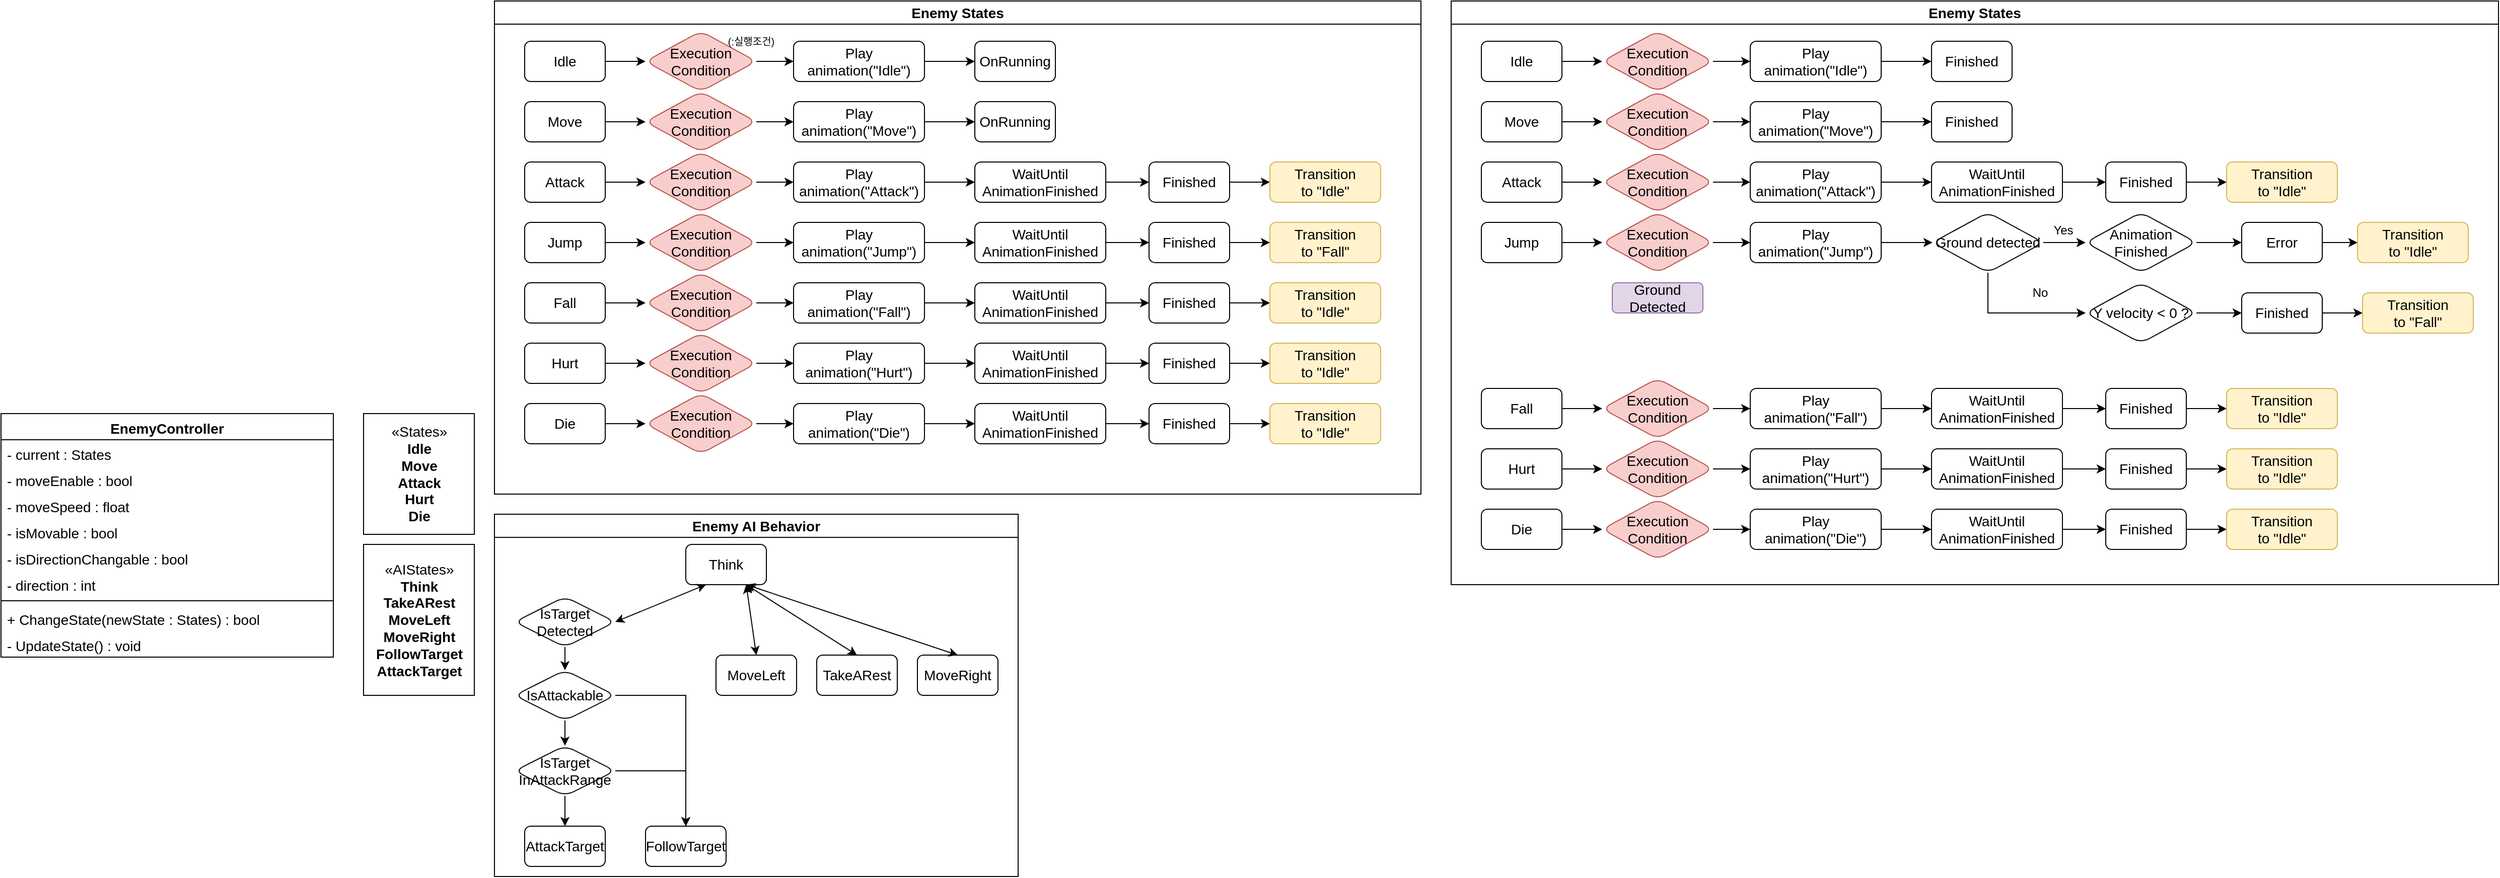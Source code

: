 <mxfile version="20.5.3" type="device"><diagram id="C5RBs43oDa-KdzZeNtuy" name="Page-1"><mxGraphModel dx="798" dy="1614" grid="1" gridSize="10" guides="1" tooltips="1" connect="1" arrows="1" fold="1" page="1" pageScale="1" pageWidth="827" pageHeight="1169" math="0" shadow="0"><root><mxCell id="WIyWlLk6GJQsqaUBKTNV-0"/><mxCell id="WIyWlLk6GJQsqaUBKTNV-1" parent="WIyWlLk6GJQsqaUBKTNV-0"/><mxCell id="SdKw1Dq9VzFXHGv5IV5A-156" value="EnemyController" style="swimlane;fontStyle=1;align=center;verticalAlign=top;childLayout=stackLayout;horizontal=1;startSize=26;horizontalStack=0;resizeParent=1;resizeParentMax=0;resizeLast=0;collapsible=1;marginBottom=0;fontSize=14;" parent="WIyWlLk6GJQsqaUBKTNV-1" vertex="1"><mxGeometry x="40" y="40" width="330" height="242" as="geometry"/></mxCell><mxCell id="SdKw1Dq9VzFXHGv5IV5A-157" value="- current : States" style="text;strokeColor=none;fillColor=none;align=left;verticalAlign=top;spacingLeft=4;spacingRight=4;overflow=hidden;rotatable=0;points=[[0,0.5],[1,0.5]];portConstraint=eastwest;fontSize=14;" parent="SdKw1Dq9VzFXHGv5IV5A-156" vertex="1"><mxGeometry y="26" width="330" height="26" as="geometry"/></mxCell><mxCell id="SdKw1Dq9VzFXHGv5IV5A-158" value="- moveEnable : bool" style="text;strokeColor=none;fillColor=none;align=left;verticalAlign=top;spacingLeft=4;spacingRight=4;overflow=hidden;rotatable=0;points=[[0,0.5],[1,0.5]];portConstraint=eastwest;fontSize=14;" parent="SdKw1Dq9VzFXHGv5IV5A-156" vertex="1"><mxGeometry y="52" width="330" height="26" as="geometry"/></mxCell><mxCell id="SdKw1Dq9VzFXHGv5IV5A-159" value="- moveSpeed : float" style="text;strokeColor=none;fillColor=none;align=left;verticalAlign=top;spacingLeft=4;spacingRight=4;overflow=hidden;rotatable=0;points=[[0,0.5],[1,0.5]];portConstraint=eastwest;fontSize=14;" parent="SdKw1Dq9VzFXHGv5IV5A-156" vertex="1"><mxGeometry y="78" width="330" height="26" as="geometry"/></mxCell><mxCell id="SdKw1Dq9VzFXHGv5IV5A-160" value="- isMovable : bool" style="text;strokeColor=none;fillColor=none;align=left;verticalAlign=top;spacingLeft=4;spacingRight=4;overflow=hidden;rotatable=0;points=[[0,0.5],[1,0.5]];portConstraint=eastwest;fontSize=14;" parent="SdKw1Dq9VzFXHGv5IV5A-156" vertex="1"><mxGeometry y="104" width="330" height="26" as="geometry"/></mxCell><mxCell id="SdKw1Dq9VzFXHGv5IV5A-161" value="- isDirectionChangable : bool" style="text;strokeColor=none;fillColor=none;align=left;verticalAlign=top;spacingLeft=4;spacingRight=4;overflow=hidden;rotatable=0;points=[[0,0.5],[1,0.5]];portConstraint=eastwest;fontSize=14;" parent="SdKw1Dq9VzFXHGv5IV5A-156" vertex="1"><mxGeometry y="130" width="330" height="26" as="geometry"/></mxCell><mxCell id="SdKw1Dq9VzFXHGv5IV5A-162" value="- direction : int" style="text;strokeColor=none;fillColor=none;align=left;verticalAlign=top;spacingLeft=4;spacingRight=4;overflow=hidden;rotatable=0;points=[[0,0.5],[1,0.5]];portConstraint=eastwest;fontSize=14;" parent="SdKw1Dq9VzFXHGv5IV5A-156" vertex="1"><mxGeometry y="156" width="330" height="26" as="geometry"/></mxCell><mxCell id="SdKw1Dq9VzFXHGv5IV5A-163" value="" style="line;strokeWidth=1;fillColor=none;align=left;verticalAlign=middle;spacingTop=-1;spacingLeft=3;spacingRight=3;rotatable=0;labelPosition=right;points=[];portConstraint=eastwest;strokeColor=inherit;fontSize=14;" parent="SdKw1Dq9VzFXHGv5IV5A-156" vertex="1"><mxGeometry y="182" width="330" height="8" as="geometry"/></mxCell><mxCell id="GirU0XOzeUhoMOmjDPrf-0" value="+ ChangeState(newState : States) : bool" style="text;strokeColor=none;fillColor=none;align=left;verticalAlign=top;spacingLeft=4;spacingRight=4;overflow=hidden;rotatable=0;points=[[0,0.5],[1,0.5]];portConstraint=eastwest;fontSize=14;" vertex="1" parent="SdKw1Dq9VzFXHGv5IV5A-156"><mxGeometry y="190" width="330" height="26" as="geometry"/></mxCell><mxCell id="SdKw1Dq9VzFXHGv5IV5A-164" value="- UpdateState() : void" style="text;strokeColor=none;fillColor=none;align=left;verticalAlign=top;spacingLeft=4;spacingRight=4;overflow=hidden;rotatable=0;points=[[0,0.5],[1,0.5]];portConstraint=eastwest;fontSize=14;" parent="SdKw1Dq9VzFXHGv5IV5A-156" vertex="1"><mxGeometry y="216" width="330" height="26" as="geometry"/></mxCell><mxCell id="SdKw1Dq9VzFXHGv5IV5A-165" value="«States»&lt;br&gt;&lt;b&gt;Idle&lt;br&gt;Move&lt;br&gt;Attack&lt;br&gt;Hurt&lt;br&gt;Die&lt;br&gt;&lt;/b&gt;" style="html=1;fontSize=14;" parent="WIyWlLk6GJQsqaUBKTNV-1" vertex="1"><mxGeometry x="400" y="40" width="110" height="120" as="geometry"/></mxCell><mxCell id="SdKw1Dq9VzFXHGv5IV5A-166" value="«AIStates»&lt;br&gt;&lt;b&gt;Think&lt;br&gt;TakeARest&lt;br&gt;MoveLeft&lt;br&gt;MoveRight&lt;br&gt;FollowTarget&lt;br&gt;AttackTarget&lt;br&gt;&lt;/b&gt;" style="html=1;fontSize=14;" parent="WIyWlLk6GJQsqaUBKTNV-1" vertex="1"><mxGeometry x="400" y="170" width="110" height="150" as="geometry"/></mxCell><mxCell id="SdKw1Dq9VzFXHGv5IV5A-167" value="Think" style="rounded=1;whiteSpace=wrap;html=1;fontSize=14;" parent="WIyWlLk6GJQsqaUBKTNV-1" vertex="1"><mxGeometry x="720" y="170" width="80" height="40" as="geometry"/></mxCell><mxCell id="SdKw1Dq9VzFXHGv5IV5A-168" value="TakeARest" style="rounded=1;whiteSpace=wrap;html=1;fontSize=14;" parent="WIyWlLk6GJQsqaUBKTNV-1" vertex="1"><mxGeometry x="850" y="280" width="80" height="40" as="geometry"/></mxCell><mxCell id="SdKw1Dq9VzFXHGv5IV5A-169" value="MoveLeft" style="rounded=1;whiteSpace=wrap;html=1;fontSize=14;" parent="WIyWlLk6GJQsqaUBKTNV-1" vertex="1"><mxGeometry x="750" y="280" width="80" height="40" as="geometry"/></mxCell><mxCell id="SdKw1Dq9VzFXHGv5IV5A-170" value="MoveRight" style="rounded=1;whiteSpace=wrap;html=1;fontSize=14;" parent="WIyWlLk6GJQsqaUBKTNV-1" vertex="1"><mxGeometry x="950" y="280" width="80" height="40" as="geometry"/></mxCell><mxCell id="SdKw1Dq9VzFXHGv5IV5A-171" value="" style="endArrow=classic;html=1;rounded=0;fontSize=14;entryX=0.5;entryY=0;entryDx=0;entryDy=0;exitX=0.75;exitY=1;exitDx=0;exitDy=0;startArrow=classic;startFill=1;" parent="WIyWlLk6GJQsqaUBKTNV-1" source="SdKw1Dq9VzFXHGv5IV5A-167" target="SdKw1Dq9VzFXHGv5IV5A-169" edge="1"><mxGeometry width="50" height="50" relative="1" as="geometry"><mxPoint x="540" y="310" as="sourcePoint"/><mxPoint x="590" y="260" as="targetPoint"/></mxGeometry></mxCell><mxCell id="SdKw1Dq9VzFXHGv5IV5A-172" value="" style="endArrow=classic;html=1;rounded=0;fontSize=14;entryX=0.5;entryY=0;entryDx=0;entryDy=0;exitX=0.75;exitY=1;exitDx=0;exitDy=0;startArrow=classic;startFill=1;" parent="WIyWlLk6GJQsqaUBKTNV-1" source="SdKw1Dq9VzFXHGv5IV5A-167" target="SdKw1Dq9VzFXHGv5IV5A-168" edge="1"><mxGeometry width="50" height="50" relative="1" as="geometry"><mxPoint x="750" y="220" as="sourcePoint"/><mxPoint x="670" y="260" as="targetPoint"/></mxGeometry></mxCell><mxCell id="SdKw1Dq9VzFXHGv5IV5A-173" value="" style="endArrow=classic;html=1;rounded=0;fontSize=14;entryX=0.5;entryY=0;entryDx=0;entryDy=0;exitX=0.75;exitY=1;exitDx=0;exitDy=0;startArrow=classic;startFill=1;" parent="WIyWlLk6GJQsqaUBKTNV-1" source="SdKw1Dq9VzFXHGv5IV5A-167" target="SdKw1Dq9VzFXHGv5IV5A-170" edge="1"><mxGeometry width="50" height="50" relative="1" as="geometry"><mxPoint x="770" y="220" as="sourcePoint"/><mxPoint x="770" y="260" as="targetPoint"/></mxGeometry></mxCell><mxCell id="SdKw1Dq9VzFXHGv5IV5A-174" value="FollowTarget" style="rounded=1;whiteSpace=wrap;html=1;fontSize=14;" parent="WIyWlLk6GJQsqaUBKTNV-1" vertex="1"><mxGeometry x="680" y="450" width="80" height="40" as="geometry"/></mxCell><mxCell id="SdKw1Dq9VzFXHGv5IV5A-177" style="edgeStyle=orthogonalEdgeStyle;rounded=0;orthogonalLoop=1;jettySize=auto;html=1;entryX=0.5;entryY=0;entryDx=0;entryDy=0;fontSize=14;startArrow=none;startFill=0;" parent="WIyWlLk6GJQsqaUBKTNV-1" source="SdKw1Dq9VzFXHGv5IV5A-178" target="SdKw1Dq9VzFXHGv5IV5A-182" edge="1"><mxGeometry relative="1" as="geometry"/></mxCell><mxCell id="SdKw1Dq9VzFXHGv5IV5A-179" value="" style="endArrow=classic;html=1;rounded=0;fontSize=14;exitX=0.25;exitY=1;exitDx=0;exitDy=0;entryX=1;entryY=0.5;entryDx=0;entryDy=0;startArrow=classic;startFill=1;" parent="WIyWlLk6GJQsqaUBKTNV-1" source="SdKw1Dq9VzFXHGv5IV5A-167" target="GirU0XOzeUhoMOmjDPrf-6" edge="1"><mxGeometry width="50" height="50" relative="1" as="geometry"><mxPoint x="780" y="280" as="sourcePoint"/><mxPoint x="830" y="230" as="targetPoint"/></mxGeometry></mxCell><mxCell id="SdKw1Dq9VzFXHGv5IV5A-180" value="" style="edgeStyle=orthogonalEdgeStyle;rounded=0;orthogonalLoop=1;jettySize=auto;html=1;fontSize=14;startArrow=none;startFill=0;" parent="WIyWlLk6GJQsqaUBKTNV-1" source="SdKw1Dq9VzFXHGv5IV5A-182" target="SdKw1Dq9VzFXHGv5IV5A-183" edge="1"><mxGeometry relative="1" as="geometry"/></mxCell><mxCell id="SdKw1Dq9VzFXHGv5IV5A-181" style="edgeStyle=orthogonalEdgeStyle;rounded=0;orthogonalLoop=1;jettySize=auto;html=1;entryX=0.5;entryY=0;entryDx=0;entryDy=0;fontSize=14;startArrow=none;startFill=0;" parent="WIyWlLk6GJQsqaUBKTNV-1" source="SdKw1Dq9VzFXHGv5IV5A-182" target="SdKw1Dq9VzFXHGv5IV5A-174" edge="1"><mxGeometry relative="1" as="geometry"><mxPoint x="670" y="395" as="targetPoint"/></mxGeometry></mxCell><mxCell id="SdKw1Dq9VzFXHGv5IV5A-182" value="IsTarget&lt;br&gt;InAttackRange" style="rhombus;whiteSpace=wrap;html=1;fontSize=14;rounded=1;" parent="WIyWlLk6GJQsqaUBKTNV-1" vertex="1"><mxGeometry x="550" y="370" width="100" height="50" as="geometry"/></mxCell><mxCell id="SdKw1Dq9VzFXHGv5IV5A-183" value="AttackTarget" style="rounded=1;whiteSpace=wrap;html=1;fontSize=14;" parent="WIyWlLk6GJQsqaUBKTNV-1" vertex="1"><mxGeometry x="560" y="450" width="80" height="40" as="geometry"/></mxCell><mxCell id="SdKw1Dq9VzFXHGv5IV5A-184" value="Enemy AI Behavior" style="swimlane;whiteSpace=wrap;html=1;fontSize=14;" parent="WIyWlLk6GJQsqaUBKTNV-1" vertex="1"><mxGeometry x="530" y="140" width="520" height="360" as="geometry"/></mxCell><mxCell id="GirU0XOzeUhoMOmjDPrf-9" value="" style="edgeStyle=orthogonalEdgeStyle;rounded=0;orthogonalLoop=1;jettySize=auto;html=1;fontSize=12;" edge="1" parent="SdKw1Dq9VzFXHGv5IV5A-184" source="GirU0XOzeUhoMOmjDPrf-6" target="SdKw1Dq9VzFXHGv5IV5A-178"><mxGeometry relative="1" as="geometry"/></mxCell><mxCell id="GirU0XOzeUhoMOmjDPrf-6" value="IsTarget&lt;br&gt;Detected" style="rhombus;whiteSpace=wrap;html=1;fontSize=14;rounded=1;" vertex="1" parent="SdKw1Dq9VzFXHGv5IV5A-184"><mxGeometry x="20" y="82" width="100" height="50" as="geometry"/></mxCell><mxCell id="SdKw1Dq9VzFXHGv5IV5A-178" value="IsAttackable" style="rhombus;whiteSpace=wrap;html=1;fontSize=14;rounded=1;" parent="SdKw1Dq9VzFXHGv5IV5A-184" vertex="1"><mxGeometry x="20" y="155" width="100" height="50" as="geometry"/></mxCell><mxCell id="SdKw1Dq9VzFXHGv5IV5A-185" value="Enemy States" style="swimlane;whiteSpace=wrap;html=1;fontSize=14;" parent="WIyWlLk6GJQsqaUBKTNV-1" vertex="1"><mxGeometry x="530" y="-370" width="920" height="490" as="geometry"/></mxCell><mxCell id="SdKw1Dq9VzFXHGv5IV5A-186" style="edgeStyle=orthogonalEdgeStyle;rounded=0;orthogonalLoop=1;jettySize=auto;html=1;entryX=0;entryY=0.5;entryDx=0;entryDy=0;fontSize=14;startArrow=none;startFill=0;" parent="SdKw1Dq9VzFXHGv5IV5A-185" source="SdKw1Dq9VzFXHGv5IV5A-187" target="SdKw1Dq9VzFXHGv5IV5A-208" edge="1"><mxGeometry relative="1" as="geometry"/></mxCell><mxCell id="SdKw1Dq9VzFXHGv5IV5A-187" value="Idle" style="rounded=1;whiteSpace=wrap;html=1;fontSize=14;" parent="SdKw1Dq9VzFXHGv5IV5A-185" vertex="1"><mxGeometry x="30" y="40" width="80" height="40" as="geometry"/></mxCell><mxCell id="SdKw1Dq9VzFXHGv5IV5A-188" style="edgeStyle=orthogonalEdgeStyle;rounded=0;orthogonalLoop=1;jettySize=auto;html=1;entryX=0;entryY=0.5;entryDx=0;entryDy=0;fontSize=14;startArrow=none;startFill=0;" parent="SdKw1Dq9VzFXHGv5IV5A-185" source="SdKw1Dq9VzFXHGv5IV5A-189" target="SdKw1Dq9VzFXHGv5IV5A-190" edge="1"><mxGeometry relative="1" as="geometry"/></mxCell><mxCell id="SdKw1Dq9VzFXHGv5IV5A-189" value="Play animation(&quot;Idle&quot;)" style="rounded=1;whiteSpace=wrap;html=1;fontSize=14;" parent="SdKw1Dq9VzFXHGv5IV5A-185" vertex="1"><mxGeometry x="297" y="40" width="130" height="40" as="geometry"/></mxCell><mxCell id="SdKw1Dq9VzFXHGv5IV5A-190" value="OnRunning" style="rounded=1;whiteSpace=wrap;html=1;fontSize=14;" parent="SdKw1Dq9VzFXHGv5IV5A-185" vertex="1"><mxGeometry x="477" y="40" width="80" height="40" as="geometry"/></mxCell><mxCell id="SdKw1Dq9VzFXHGv5IV5A-191" style="edgeStyle=orthogonalEdgeStyle;rounded=0;orthogonalLoop=1;jettySize=auto;html=1;entryX=0;entryY=0.5;entryDx=0;entryDy=0;fontSize=14;startArrow=none;startFill=0;" parent="SdKw1Dq9VzFXHGv5IV5A-185" source="SdKw1Dq9VzFXHGv5IV5A-192" target="SdKw1Dq9VzFXHGv5IV5A-210" edge="1"><mxGeometry relative="1" as="geometry"/></mxCell><mxCell id="SdKw1Dq9VzFXHGv5IV5A-192" value="Move" style="rounded=1;whiteSpace=wrap;html=1;fontSize=14;" parent="SdKw1Dq9VzFXHGv5IV5A-185" vertex="1"><mxGeometry x="30" y="100" width="80" height="40" as="geometry"/></mxCell><mxCell id="SdKw1Dq9VzFXHGv5IV5A-193" style="edgeStyle=orthogonalEdgeStyle;rounded=0;orthogonalLoop=1;jettySize=auto;html=1;entryX=0;entryY=0.5;entryDx=0;entryDy=0;fontSize=14;startArrow=none;startFill=0;" parent="SdKw1Dq9VzFXHGv5IV5A-185" source="SdKw1Dq9VzFXHGv5IV5A-194" target="SdKw1Dq9VzFXHGv5IV5A-195" edge="1"><mxGeometry relative="1" as="geometry"/></mxCell><mxCell id="SdKw1Dq9VzFXHGv5IV5A-194" value="Play animation(&quot;Move&quot;)" style="rounded=1;whiteSpace=wrap;html=1;fontSize=14;" parent="SdKw1Dq9VzFXHGv5IV5A-185" vertex="1"><mxGeometry x="297" y="100" width="130" height="40" as="geometry"/></mxCell><mxCell id="SdKw1Dq9VzFXHGv5IV5A-195" value="OnRunning" style="rounded=1;whiteSpace=wrap;html=1;fontSize=14;" parent="SdKw1Dq9VzFXHGv5IV5A-185" vertex="1"><mxGeometry x="477" y="100" width="80" height="40" as="geometry"/></mxCell><mxCell id="SdKw1Dq9VzFXHGv5IV5A-196" value="" style="edgeStyle=orthogonalEdgeStyle;rounded=0;orthogonalLoop=1;jettySize=auto;html=1;fontSize=14;startArrow=none;startFill=0;" parent="SdKw1Dq9VzFXHGv5IV5A-185" source="SdKw1Dq9VzFXHGv5IV5A-197" target="SdKw1Dq9VzFXHGv5IV5A-206" edge="1"><mxGeometry relative="1" as="geometry"/></mxCell><mxCell id="SdKw1Dq9VzFXHGv5IV5A-197" value="Attack" style="rounded=1;whiteSpace=wrap;html=1;fontSize=14;" parent="SdKw1Dq9VzFXHGv5IV5A-185" vertex="1"><mxGeometry x="30" y="160" width="80" height="40" as="geometry"/></mxCell><mxCell id="SdKw1Dq9VzFXHGv5IV5A-198" style="edgeStyle=orthogonalEdgeStyle;rounded=0;orthogonalLoop=1;jettySize=auto;html=1;entryX=0;entryY=0.5;entryDx=0;entryDy=0;fontSize=14;startArrow=none;startFill=0;" parent="SdKw1Dq9VzFXHGv5IV5A-185" source="SdKw1Dq9VzFXHGv5IV5A-199" target="SdKw1Dq9VzFXHGv5IV5A-201" edge="1"><mxGeometry relative="1" as="geometry"/></mxCell><mxCell id="SdKw1Dq9VzFXHGv5IV5A-199" value="Play animation(&quot;Attack&quot;)" style="rounded=1;whiteSpace=wrap;html=1;fontSize=14;" parent="SdKw1Dq9VzFXHGv5IV5A-185" vertex="1"><mxGeometry x="297" y="160" width="130" height="40" as="geometry"/></mxCell><mxCell id="SdKw1Dq9VzFXHGv5IV5A-200" style="edgeStyle=orthogonalEdgeStyle;rounded=0;orthogonalLoop=1;jettySize=auto;html=1;entryX=0;entryY=0.5;entryDx=0;entryDy=0;fontSize=14;startArrow=none;startFill=0;" parent="SdKw1Dq9VzFXHGv5IV5A-185" source="SdKw1Dq9VzFXHGv5IV5A-201" target="SdKw1Dq9VzFXHGv5IV5A-203" edge="1"><mxGeometry relative="1" as="geometry"/></mxCell><mxCell id="SdKw1Dq9VzFXHGv5IV5A-201" value="WaitUntil&lt;br&gt;AnimationFinished" style="rounded=1;whiteSpace=wrap;html=1;fontSize=14;" parent="SdKw1Dq9VzFXHGv5IV5A-185" vertex="1"><mxGeometry x="477" y="160" width="130" height="40" as="geometry"/></mxCell><mxCell id="SdKw1Dq9VzFXHGv5IV5A-202" style="edgeStyle=orthogonalEdgeStyle;rounded=0;orthogonalLoop=1;jettySize=auto;html=1;entryX=0;entryY=0.5;entryDx=0;entryDy=0;fontSize=14;startArrow=none;startFill=0;" parent="SdKw1Dq9VzFXHGv5IV5A-185" source="SdKw1Dq9VzFXHGv5IV5A-203" target="SdKw1Dq9VzFXHGv5IV5A-204" edge="1"><mxGeometry relative="1" as="geometry"/></mxCell><mxCell id="SdKw1Dq9VzFXHGv5IV5A-203" value="Finished" style="rounded=1;whiteSpace=wrap;html=1;fontSize=14;" parent="SdKw1Dq9VzFXHGv5IV5A-185" vertex="1"><mxGeometry x="650" y="160" width="80" height="40" as="geometry"/></mxCell><mxCell id="SdKw1Dq9VzFXHGv5IV5A-204" value="Transition&lt;br&gt;to &quot;Idle&quot;" style="rounded=1;whiteSpace=wrap;html=1;fontSize=14;fillColor=#fff2cc;strokeColor=#d6b656;" parent="SdKw1Dq9VzFXHGv5IV5A-185" vertex="1"><mxGeometry x="770" y="160" width="110" height="40" as="geometry"/></mxCell><mxCell id="SdKw1Dq9VzFXHGv5IV5A-205" style="edgeStyle=orthogonalEdgeStyle;rounded=0;orthogonalLoop=1;jettySize=auto;html=1;entryX=0;entryY=0.5;entryDx=0;entryDy=0;fontSize=14;startArrow=none;startFill=0;" parent="SdKw1Dq9VzFXHGv5IV5A-185" source="SdKw1Dq9VzFXHGv5IV5A-206" target="SdKw1Dq9VzFXHGv5IV5A-199" edge="1"><mxGeometry relative="1" as="geometry"/></mxCell><mxCell id="SdKw1Dq9VzFXHGv5IV5A-206" value="Execution&lt;br&gt;Condition" style="rhombus;whiteSpace=wrap;html=1;fontSize=14;rounded=1;fillColor=#f8cecc;strokeColor=#b85450;" parent="SdKw1Dq9VzFXHGv5IV5A-185" vertex="1"><mxGeometry x="150" y="150" width="110" height="60" as="geometry"/></mxCell><mxCell id="SdKw1Dq9VzFXHGv5IV5A-207" style="edgeStyle=orthogonalEdgeStyle;rounded=0;orthogonalLoop=1;jettySize=auto;html=1;entryX=0;entryY=0.5;entryDx=0;entryDy=0;fontSize=14;startArrow=none;startFill=0;" parent="SdKw1Dq9VzFXHGv5IV5A-185" source="SdKw1Dq9VzFXHGv5IV5A-208" target="SdKw1Dq9VzFXHGv5IV5A-189" edge="1"><mxGeometry relative="1" as="geometry"/></mxCell><mxCell id="SdKw1Dq9VzFXHGv5IV5A-208" value="Execution&lt;br&gt;Condition" style="rhombus;whiteSpace=wrap;html=1;fontSize=14;rounded=1;fillColor=#f8cecc;strokeColor=#b85450;" parent="SdKw1Dq9VzFXHGv5IV5A-185" vertex="1"><mxGeometry x="150" y="30" width="110" height="60" as="geometry"/></mxCell><mxCell id="SdKw1Dq9VzFXHGv5IV5A-209" style="edgeStyle=orthogonalEdgeStyle;rounded=0;orthogonalLoop=1;jettySize=auto;html=1;entryX=0;entryY=0.5;entryDx=0;entryDy=0;fontSize=14;startArrow=none;startFill=0;" parent="SdKw1Dq9VzFXHGv5IV5A-185" source="SdKw1Dq9VzFXHGv5IV5A-210" target="SdKw1Dq9VzFXHGv5IV5A-194" edge="1"><mxGeometry relative="1" as="geometry"/></mxCell><mxCell id="SdKw1Dq9VzFXHGv5IV5A-210" value="Execution&lt;br&gt;Condition" style="rhombus;whiteSpace=wrap;html=1;fontSize=14;rounded=1;fillColor=#f8cecc;strokeColor=#b85450;" parent="SdKw1Dq9VzFXHGv5IV5A-185" vertex="1"><mxGeometry x="150" y="90" width="110" height="60" as="geometry"/></mxCell><mxCell id="SdKw1Dq9VzFXHGv5IV5A-211" value="" style="edgeStyle=orthogonalEdgeStyle;rounded=0;orthogonalLoop=1;jettySize=auto;html=1;fontSize=14;startArrow=none;startFill=0;" parent="SdKw1Dq9VzFXHGv5IV5A-185" source="SdKw1Dq9VzFXHGv5IV5A-212" target="SdKw1Dq9VzFXHGv5IV5A-221" edge="1"><mxGeometry relative="1" as="geometry"/></mxCell><mxCell id="SdKw1Dq9VzFXHGv5IV5A-212" value="Hurt" style="rounded=1;whiteSpace=wrap;html=1;fontSize=14;" parent="SdKw1Dq9VzFXHGv5IV5A-185" vertex="1"><mxGeometry x="30" y="340" width="80" height="40" as="geometry"/></mxCell><mxCell id="SdKw1Dq9VzFXHGv5IV5A-213" style="edgeStyle=orthogonalEdgeStyle;rounded=0;orthogonalLoop=1;jettySize=auto;html=1;entryX=0;entryY=0.5;entryDx=0;entryDy=0;fontSize=14;startArrow=none;startFill=0;" parent="SdKw1Dq9VzFXHGv5IV5A-185" source="SdKw1Dq9VzFXHGv5IV5A-214" target="SdKw1Dq9VzFXHGv5IV5A-216" edge="1"><mxGeometry relative="1" as="geometry"/></mxCell><mxCell id="SdKw1Dq9VzFXHGv5IV5A-214" value="Play animation(&quot;Hurt&quot;)" style="rounded=1;whiteSpace=wrap;html=1;fontSize=14;" parent="SdKw1Dq9VzFXHGv5IV5A-185" vertex="1"><mxGeometry x="297" y="340" width="130" height="40" as="geometry"/></mxCell><mxCell id="SdKw1Dq9VzFXHGv5IV5A-215" style="edgeStyle=orthogonalEdgeStyle;rounded=0;orthogonalLoop=1;jettySize=auto;html=1;entryX=0;entryY=0.5;entryDx=0;entryDy=0;fontSize=14;startArrow=none;startFill=0;" parent="SdKw1Dq9VzFXHGv5IV5A-185" source="SdKw1Dq9VzFXHGv5IV5A-216" target="SdKw1Dq9VzFXHGv5IV5A-218" edge="1"><mxGeometry relative="1" as="geometry"/></mxCell><mxCell id="SdKw1Dq9VzFXHGv5IV5A-216" value="WaitUntil&lt;br&gt;AnimationFinished" style="rounded=1;whiteSpace=wrap;html=1;fontSize=14;" parent="SdKw1Dq9VzFXHGv5IV5A-185" vertex="1"><mxGeometry x="477" y="340" width="130" height="40" as="geometry"/></mxCell><mxCell id="SdKw1Dq9VzFXHGv5IV5A-217" style="edgeStyle=orthogonalEdgeStyle;rounded=0;orthogonalLoop=1;jettySize=auto;html=1;entryX=0;entryY=0.5;entryDx=0;entryDy=0;fontSize=14;startArrow=none;startFill=0;" parent="SdKw1Dq9VzFXHGv5IV5A-185" source="SdKw1Dq9VzFXHGv5IV5A-218" target="SdKw1Dq9VzFXHGv5IV5A-219" edge="1"><mxGeometry relative="1" as="geometry"/></mxCell><mxCell id="SdKw1Dq9VzFXHGv5IV5A-218" value="Finished" style="rounded=1;whiteSpace=wrap;html=1;fontSize=14;" parent="SdKw1Dq9VzFXHGv5IV5A-185" vertex="1"><mxGeometry x="650" y="340" width="80" height="40" as="geometry"/></mxCell><mxCell id="SdKw1Dq9VzFXHGv5IV5A-219" value="Transition&lt;br&gt;to &quot;Idle&quot;" style="rounded=1;whiteSpace=wrap;html=1;fontSize=14;fillColor=#fff2cc;strokeColor=#d6b656;" parent="SdKw1Dq9VzFXHGv5IV5A-185" vertex="1"><mxGeometry x="770" y="340" width="110" height="40" as="geometry"/></mxCell><mxCell id="SdKw1Dq9VzFXHGv5IV5A-220" style="edgeStyle=orthogonalEdgeStyle;rounded=0;orthogonalLoop=1;jettySize=auto;html=1;entryX=0;entryY=0.5;entryDx=0;entryDy=0;fontSize=14;startArrow=none;startFill=0;" parent="SdKw1Dq9VzFXHGv5IV5A-185" source="SdKw1Dq9VzFXHGv5IV5A-221" target="SdKw1Dq9VzFXHGv5IV5A-214" edge="1"><mxGeometry relative="1" as="geometry"/></mxCell><mxCell id="SdKw1Dq9VzFXHGv5IV5A-221" value="Execution&lt;br&gt;Condition" style="rhombus;whiteSpace=wrap;html=1;fontSize=14;rounded=1;fillColor=#f8cecc;strokeColor=#b85450;" parent="SdKw1Dq9VzFXHGv5IV5A-185" vertex="1"><mxGeometry x="150" y="330" width="110" height="60" as="geometry"/></mxCell><mxCell id="SdKw1Dq9VzFXHGv5IV5A-222" value="" style="edgeStyle=orthogonalEdgeStyle;rounded=0;orthogonalLoop=1;jettySize=auto;html=1;fontSize=14;startArrow=none;startFill=0;" parent="SdKw1Dq9VzFXHGv5IV5A-185" source="SdKw1Dq9VzFXHGv5IV5A-223" target="SdKw1Dq9VzFXHGv5IV5A-232" edge="1"><mxGeometry relative="1" as="geometry"/></mxCell><mxCell id="SdKw1Dq9VzFXHGv5IV5A-223" value="Die" style="rounded=1;whiteSpace=wrap;html=1;fontSize=14;" parent="SdKw1Dq9VzFXHGv5IV5A-185" vertex="1"><mxGeometry x="30" y="400" width="80" height="40" as="geometry"/></mxCell><mxCell id="SdKw1Dq9VzFXHGv5IV5A-224" style="edgeStyle=orthogonalEdgeStyle;rounded=0;orthogonalLoop=1;jettySize=auto;html=1;entryX=0;entryY=0.5;entryDx=0;entryDy=0;fontSize=14;startArrow=none;startFill=0;" parent="SdKw1Dq9VzFXHGv5IV5A-185" source="SdKw1Dq9VzFXHGv5IV5A-225" target="SdKw1Dq9VzFXHGv5IV5A-227" edge="1"><mxGeometry relative="1" as="geometry"/></mxCell><mxCell id="SdKw1Dq9VzFXHGv5IV5A-225" value="Play animation(&quot;Die&quot;)" style="rounded=1;whiteSpace=wrap;html=1;fontSize=14;" parent="SdKw1Dq9VzFXHGv5IV5A-185" vertex="1"><mxGeometry x="297" y="400" width="130" height="40" as="geometry"/></mxCell><mxCell id="SdKw1Dq9VzFXHGv5IV5A-226" style="edgeStyle=orthogonalEdgeStyle;rounded=0;orthogonalLoop=1;jettySize=auto;html=1;entryX=0;entryY=0.5;entryDx=0;entryDy=0;fontSize=14;startArrow=none;startFill=0;" parent="SdKw1Dq9VzFXHGv5IV5A-185" source="SdKw1Dq9VzFXHGv5IV5A-227" target="SdKw1Dq9VzFXHGv5IV5A-229" edge="1"><mxGeometry relative="1" as="geometry"/></mxCell><mxCell id="SdKw1Dq9VzFXHGv5IV5A-227" value="WaitUntil&lt;br&gt;AnimationFinished" style="rounded=1;whiteSpace=wrap;html=1;fontSize=14;" parent="SdKw1Dq9VzFXHGv5IV5A-185" vertex="1"><mxGeometry x="477" y="400" width="130" height="40" as="geometry"/></mxCell><mxCell id="SdKw1Dq9VzFXHGv5IV5A-228" style="edgeStyle=orthogonalEdgeStyle;rounded=0;orthogonalLoop=1;jettySize=auto;html=1;entryX=0;entryY=0.5;entryDx=0;entryDy=0;fontSize=14;startArrow=none;startFill=0;" parent="SdKw1Dq9VzFXHGv5IV5A-185" source="SdKw1Dq9VzFXHGv5IV5A-229" target="SdKw1Dq9VzFXHGv5IV5A-230" edge="1"><mxGeometry relative="1" as="geometry"/></mxCell><mxCell id="SdKw1Dq9VzFXHGv5IV5A-229" value="Finished" style="rounded=1;whiteSpace=wrap;html=1;fontSize=14;" parent="SdKw1Dq9VzFXHGv5IV5A-185" vertex="1"><mxGeometry x="650" y="400" width="80" height="40" as="geometry"/></mxCell><mxCell id="SdKw1Dq9VzFXHGv5IV5A-230" value="Transition&lt;br&gt;to &quot;Idle&quot;" style="rounded=1;whiteSpace=wrap;html=1;fontSize=14;fillColor=#fff2cc;strokeColor=#d6b656;" parent="SdKw1Dq9VzFXHGv5IV5A-185" vertex="1"><mxGeometry x="770" y="400" width="110" height="40" as="geometry"/></mxCell><mxCell id="SdKw1Dq9VzFXHGv5IV5A-231" style="edgeStyle=orthogonalEdgeStyle;rounded=0;orthogonalLoop=1;jettySize=auto;html=1;entryX=0;entryY=0.5;entryDx=0;entryDy=0;fontSize=14;startArrow=none;startFill=0;" parent="SdKw1Dq9VzFXHGv5IV5A-185" source="SdKw1Dq9VzFXHGv5IV5A-232" target="SdKw1Dq9VzFXHGv5IV5A-225" edge="1"><mxGeometry relative="1" as="geometry"/></mxCell><mxCell id="SdKw1Dq9VzFXHGv5IV5A-232" value="Execution&lt;br&gt;Condition" style="rhombus;whiteSpace=wrap;html=1;fontSize=14;rounded=1;fillColor=#f8cecc;strokeColor=#b85450;" parent="SdKw1Dq9VzFXHGv5IV5A-185" vertex="1"><mxGeometry x="150" y="390" width="110" height="60" as="geometry"/></mxCell><mxCell id="SdKw1Dq9VzFXHGv5IV5A-233" value="" style="edgeStyle=orthogonalEdgeStyle;rounded=0;orthogonalLoop=1;jettySize=auto;html=1;fontSize=14;startArrow=none;startFill=0;" parent="SdKw1Dq9VzFXHGv5IV5A-185" source="SdKw1Dq9VzFXHGv5IV5A-234" target="SdKw1Dq9VzFXHGv5IV5A-243" edge="1"><mxGeometry relative="1" as="geometry"/></mxCell><mxCell id="SdKw1Dq9VzFXHGv5IV5A-234" value="Jump" style="rounded=1;whiteSpace=wrap;html=1;fontSize=14;" parent="SdKw1Dq9VzFXHGv5IV5A-185" vertex="1"><mxGeometry x="30" y="220" width="80" height="40" as="geometry"/></mxCell><mxCell id="SdKw1Dq9VzFXHGv5IV5A-235" style="edgeStyle=orthogonalEdgeStyle;rounded=0;orthogonalLoop=1;jettySize=auto;html=1;entryX=0;entryY=0.5;entryDx=0;entryDy=0;fontSize=14;startArrow=none;startFill=0;" parent="SdKw1Dq9VzFXHGv5IV5A-185" source="SdKw1Dq9VzFXHGv5IV5A-236" target="SdKw1Dq9VzFXHGv5IV5A-238" edge="1"><mxGeometry relative="1" as="geometry"/></mxCell><mxCell id="SdKw1Dq9VzFXHGv5IV5A-236" value="Play animation(&quot;Jump&quot;)" style="rounded=1;whiteSpace=wrap;html=1;fontSize=14;" parent="SdKw1Dq9VzFXHGv5IV5A-185" vertex="1"><mxGeometry x="297" y="220" width="130" height="40" as="geometry"/></mxCell><mxCell id="SdKw1Dq9VzFXHGv5IV5A-237" style="edgeStyle=orthogonalEdgeStyle;rounded=0;orthogonalLoop=1;jettySize=auto;html=1;entryX=0;entryY=0.5;entryDx=0;entryDy=0;fontSize=14;startArrow=none;startFill=0;" parent="SdKw1Dq9VzFXHGv5IV5A-185" source="SdKw1Dq9VzFXHGv5IV5A-238" target="SdKw1Dq9VzFXHGv5IV5A-240" edge="1"><mxGeometry relative="1" as="geometry"/></mxCell><mxCell id="SdKw1Dq9VzFXHGv5IV5A-238" value="WaitUntil&lt;br&gt;AnimationFinished" style="rounded=1;whiteSpace=wrap;html=1;fontSize=14;" parent="SdKw1Dq9VzFXHGv5IV5A-185" vertex="1"><mxGeometry x="477" y="220" width="130" height="40" as="geometry"/></mxCell><mxCell id="SdKw1Dq9VzFXHGv5IV5A-239" style="edgeStyle=orthogonalEdgeStyle;rounded=0;orthogonalLoop=1;jettySize=auto;html=1;entryX=0;entryY=0.5;entryDx=0;entryDy=0;fontSize=14;startArrow=none;startFill=0;" parent="SdKw1Dq9VzFXHGv5IV5A-185" source="SdKw1Dq9VzFXHGv5IV5A-240" target="SdKw1Dq9VzFXHGv5IV5A-241" edge="1"><mxGeometry relative="1" as="geometry"/></mxCell><mxCell id="SdKw1Dq9VzFXHGv5IV5A-240" value="Finished" style="rounded=1;whiteSpace=wrap;html=1;fontSize=14;" parent="SdKw1Dq9VzFXHGv5IV5A-185" vertex="1"><mxGeometry x="650" y="220" width="80" height="40" as="geometry"/></mxCell><mxCell id="SdKw1Dq9VzFXHGv5IV5A-241" value="Transition&lt;br&gt;to &quot;Fall&quot;" style="rounded=1;whiteSpace=wrap;html=1;fontSize=14;fillColor=#fff2cc;strokeColor=#d6b656;" parent="SdKw1Dq9VzFXHGv5IV5A-185" vertex="1"><mxGeometry x="770" y="220" width="110" height="40" as="geometry"/></mxCell><mxCell id="SdKw1Dq9VzFXHGv5IV5A-242" style="edgeStyle=orthogonalEdgeStyle;rounded=0;orthogonalLoop=1;jettySize=auto;html=1;entryX=0;entryY=0.5;entryDx=0;entryDy=0;fontSize=14;startArrow=none;startFill=0;" parent="SdKw1Dq9VzFXHGv5IV5A-185" source="SdKw1Dq9VzFXHGv5IV5A-243" target="SdKw1Dq9VzFXHGv5IV5A-236" edge="1"><mxGeometry relative="1" as="geometry"/></mxCell><mxCell id="SdKw1Dq9VzFXHGv5IV5A-243" value="Execution&lt;br&gt;Condition" style="rhombus;whiteSpace=wrap;html=1;fontSize=14;rounded=1;fillColor=#f8cecc;strokeColor=#b85450;" parent="SdKw1Dq9VzFXHGv5IV5A-185" vertex="1"><mxGeometry x="150" y="210" width="110" height="60" as="geometry"/></mxCell><mxCell id="SdKw1Dq9VzFXHGv5IV5A-244" value="" style="edgeStyle=orthogonalEdgeStyle;rounded=0;orthogonalLoop=1;jettySize=auto;html=1;fontSize=14;startArrow=none;startFill=0;" parent="SdKw1Dq9VzFXHGv5IV5A-185" source="SdKw1Dq9VzFXHGv5IV5A-245" target="SdKw1Dq9VzFXHGv5IV5A-254" edge="1"><mxGeometry relative="1" as="geometry"/></mxCell><mxCell id="SdKw1Dq9VzFXHGv5IV5A-245" value="Fall" style="rounded=1;whiteSpace=wrap;html=1;fontSize=14;" parent="SdKw1Dq9VzFXHGv5IV5A-185" vertex="1"><mxGeometry x="30" y="280" width="80" height="40" as="geometry"/></mxCell><mxCell id="SdKw1Dq9VzFXHGv5IV5A-246" style="edgeStyle=orthogonalEdgeStyle;rounded=0;orthogonalLoop=1;jettySize=auto;html=1;entryX=0;entryY=0.5;entryDx=0;entryDy=0;fontSize=14;startArrow=none;startFill=0;" parent="SdKw1Dq9VzFXHGv5IV5A-185" source="SdKw1Dq9VzFXHGv5IV5A-247" target="SdKw1Dq9VzFXHGv5IV5A-249" edge="1"><mxGeometry relative="1" as="geometry"/></mxCell><mxCell id="SdKw1Dq9VzFXHGv5IV5A-247" value="Play animation(&quot;Fall&quot;)" style="rounded=1;whiteSpace=wrap;html=1;fontSize=14;" parent="SdKw1Dq9VzFXHGv5IV5A-185" vertex="1"><mxGeometry x="297" y="280" width="130" height="40" as="geometry"/></mxCell><mxCell id="SdKw1Dq9VzFXHGv5IV5A-248" style="edgeStyle=orthogonalEdgeStyle;rounded=0;orthogonalLoop=1;jettySize=auto;html=1;entryX=0;entryY=0.5;entryDx=0;entryDy=0;fontSize=14;startArrow=none;startFill=0;" parent="SdKw1Dq9VzFXHGv5IV5A-185" source="SdKw1Dq9VzFXHGv5IV5A-249" target="SdKw1Dq9VzFXHGv5IV5A-251" edge="1"><mxGeometry relative="1" as="geometry"/></mxCell><mxCell id="SdKw1Dq9VzFXHGv5IV5A-249" value="WaitUntil&lt;br&gt;AnimationFinished" style="rounded=1;whiteSpace=wrap;html=1;fontSize=14;" parent="SdKw1Dq9VzFXHGv5IV5A-185" vertex="1"><mxGeometry x="477" y="280" width="130" height="40" as="geometry"/></mxCell><mxCell id="SdKw1Dq9VzFXHGv5IV5A-250" style="edgeStyle=orthogonalEdgeStyle;rounded=0;orthogonalLoop=1;jettySize=auto;html=1;entryX=0;entryY=0.5;entryDx=0;entryDy=0;fontSize=14;startArrow=none;startFill=0;" parent="SdKw1Dq9VzFXHGv5IV5A-185" source="SdKw1Dq9VzFXHGv5IV5A-251" target="SdKw1Dq9VzFXHGv5IV5A-252" edge="1"><mxGeometry relative="1" as="geometry"/></mxCell><mxCell id="SdKw1Dq9VzFXHGv5IV5A-251" value="Finished" style="rounded=1;whiteSpace=wrap;html=1;fontSize=14;" parent="SdKw1Dq9VzFXHGv5IV5A-185" vertex="1"><mxGeometry x="650" y="280" width="80" height="40" as="geometry"/></mxCell><mxCell id="SdKw1Dq9VzFXHGv5IV5A-252" value="Transition&lt;br&gt;to &quot;Idle&quot;" style="rounded=1;whiteSpace=wrap;html=1;fontSize=14;fillColor=#fff2cc;strokeColor=#d6b656;" parent="SdKw1Dq9VzFXHGv5IV5A-185" vertex="1"><mxGeometry x="770" y="280" width="110" height="40" as="geometry"/></mxCell><mxCell id="SdKw1Dq9VzFXHGv5IV5A-253" style="edgeStyle=orthogonalEdgeStyle;rounded=0;orthogonalLoop=1;jettySize=auto;html=1;entryX=0;entryY=0.5;entryDx=0;entryDy=0;fontSize=14;startArrow=none;startFill=0;" parent="SdKw1Dq9VzFXHGv5IV5A-185" source="SdKw1Dq9VzFXHGv5IV5A-254" target="SdKw1Dq9VzFXHGv5IV5A-247" edge="1"><mxGeometry relative="1" as="geometry"/></mxCell><mxCell id="SdKw1Dq9VzFXHGv5IV5A-254" value="Execution&lt;br&gt;Condition" style="rhombus;whiteSpace=wrap;html=1;fontSize=14;rounded=1;fillColor=#f8cecc;strokeColor=#b85450;" parent="SdKw1Dq9VzFXHGv5IV5A-185" vertex="1"><mxGeometry x="150" y="270" width="110" height="60" as="geometry"/></mxCell><mxCell id="GirU0XOzeUhoMOmjDPrf-1" value="(:실행조건)" style="text;html=1;strokeColor=none;fillColor=none;align=center;verticalAlign=middle;whiteSpace=wrap;rounded=0;fontSize=10;" vertex="1" parent="SdKw1Dq9VzFXHGv5IV5A-185"><mxGeometry x="220" y="30" width="70" height="20" as="geometry"/></mxCell><mxCell id="SdKw1Dq9VzFXHGv5IV5A-255" value="Enemy States" style="swimlane;whiteSpace=wrap;html=1;fontSize=14;" parent="WIyWlLk6GJQsqaUBKTNV-1" vertex="1"><mxGeometry x="1480" y="-370" width="1040" height="580" as="geometry"/></mxCell><mxCell id="SdKw1Dq9VzFXHGv5IV5A-256" style="edgeStyle=orthogonalEdgeStyle;rounded=0;orthogonalLoop=1;jettySize=auto;html=1;entryX=0;entryY=0.5;entryDx=0;entryDy=0;fontSize=14;startArrow=none;startFill=0;" parent="SdKw1Dq9VzFXHGv5IV5A-255" source="SdKw1Dq9VzFXHGv5IV5A-257" target="SdKw1Dq9VzFXHGv5IV5A-278" edge="1"><mxGeometry relative="1" as="geometry"/></mxCell><mxCell id="SdKw1Dq9VzFXHGv5IV5A-257" value="Idle" style="rounded=1;whiteSpace=wrap;html=1;fontSize=14;" parent="SdKw1Dq9VzFXHGv5IV5A-255" vertex="1"><mxGeometry x="30" y="40" width="80" height="40" as="geometry"/></mxCell><mxCell id="SdKw1Dq9VzFXHGv5IV5A-258" style="edgeStyle=orthogonalEdgeStyle;rounded=0;orthogonalLoop=1;jettySize=auto;html=1;entryX=0;entryY=0.5;entryDx=0;entryDy=0;fontSize=14;startArrow=none;startFill=0;" parent="SdKw1Dq9VzFXHGv5IV5A-255" source="SdKw1Dq9VzFXHGv5IV5A-259" target="SdKw1Dq9VzFXHGv5IV5A-260" edge="1"><mxGeometry relative="1" as="geometry"/></mxCell><mxCell id="SdKw1Dq9VzFXHGv5IV5A-259" value="Play animation(&quot;Idle&quot;)" style="rounded=1;whiteSpace=wrap;html=1;fontSize=14;" parent="SdKw1Dq9VzFXHGv5IV5A-255" vertex="1"><mxGeometry x="297" y="40" width="130" height="40" as="geometry"/></mxCell><mxCell id="SdKw1Dq9VzFXHGv5IV5A-260" value="Finished" style="rounded=1;whiteSpace=wrap;html=1;fontSize=14;" parent="SdKw1Dq9VzFXHGv5IV5A-255" vertex="1"><mxGeometry x="477" y="40" width="80" height="40" as="geometry"/></mxCell><mxCell id="SdKw1Dq9VzFXHGv5IV5A-261" style="edgeStyle=orthogonalEdgeStyle;rounded=0;orthogonalLoop=1;jettySize=auto;html=1;entryX=0;entryY=0.5;entryDx=0;entryDy=0;fontSize=14;startArrow=none;startFill=0;" parent="SdKw1Dq9VzFXHGv5IV5A-255" source="SdKw1Dq9VzFXHGv5IV5A-262" target="SdKw1Dq9VzFXHGv5IV5A-280" edge="1"><mxGeometry relative="1" as="geometry"/></mxCell><mxCell id="SdKw1Dq9VzFXHGv5IV5A-262" value="Move" style="rounded=1;whiteSpace=wrap;html=1;fontSize=14;" parent="SdKw1Dq9VzFXHGv5IV5A-255" vertex="1"><mxGeometry x="30" y="100" width="80" height="40" as="geometry"/></mxCell><mxCell id="SdKw1Dq9VzFXHGv5IV5A-263" style="edgeStyle=orthogonalEdgeStyle;rounded=0;orthogonalLoop=1;jettySize=auto;html=1;entryX=0;entryY=0.5;entryDx=0;entryDy=0;fontSize=14;startArrow=none;startFill=0;" parent="SdKw1Dq9VzFXHGv5IV5A-255" source="SdKw1Dq9VzFXHGv5IV5A-264" target="SdKw1Dq9VzFXHGv5IV5A-265" edge="1"><mxGeometry relative="1" as="geometry"/></mxCell><mxCell id="SdKw1Dq9VzFXHGv5IV5A-264" value="Play animation(&quot;Move&quot;)" style="rounded=1;whiteSpace=wrap;html=1;fontSize=14;" parent="SdKw1Dq9VzFXHGv5IV5A-255" vertex="1"><mxGeometry x="297" y="100" width="130" height="40" as="geometry"/></mxCell><mxCell id="SdKw1Dq9VzFXHGv5IV5A-265" value="Finished" style="rounded=1;whiteSpace=wrap;html=1;fontSize=14;" parent="SdKw1Dq9VzFXHGv5IV5A-255" vertex="1"><mxGeometry x="477" y="100" width="80" height="40" as="geometry"/></mxCell><mxCell id="SdKw1Dq9VzFXHGv5IV5A-266" value="" style="edgeStyle=orthogonalEdgeStyle;rounded=0;orthogonalLoop=1;jettySize=auto;html=1;fontSize=14;startArrow=none;startFill=0;" parent="SdKw1Dq9VzFXHGv5IV5A-255" source="SdKw1Dq9VzFXHGv5IV5A-267" target="SdKw1Dq9VzFXHGv5IV5A-276" edge="1"><mxGeometry relative="1" as="geometry"/></mxCell><mxCell id="SdKw1Dq9VzFXHGv5IV5A-267" value="Attack" style="rounded=1;whiteSpace=wrap;html=1;fontSize=14;" parent="SdKw1Dq9VzFXHGv5IV5A-255" vertex="1"><mxGeometry x="30" y="160" width="80" height="40" as="geometry"/></mxCell><mxCell id="SdKw1Dq9VzFXHGv5IV5A-268" style="edgeStyle=orthogonalEdgeStyle;rounded=0;orthogonalLoop=1;jettySize=auto;html=1;entryX=0;entryY=0.5;entryDx=0;entryDy=0;fontSize=14;startArrow=none;startFill=0;" parent="SdKw1Dq9VzFXHGv5IV5A-255" source="SdKw1Dq9VzFXHGv5IV5A-269" target="SdKw1Dq9VzFXHGv5IV5A-271" edge="1"><mxGeometry relative="1" as="geometry"/></mxCell><mxCell id="SdKw1Dq9VzFXHGv5IV5A-269" value="Play animation(&quot;Attack&quot;)" style="rounded=1;whiteSpace=wrap;html=1;fontSize=14;" parent="SdKw1Dq9VzFXHGv5IV5A-255" vertex="1"><mxGeometry x="297" y="160" width="130" height="40" as="geometry"/></mxCell><mxCell id="SdKw1Dq9VzFXHGv5IV5A-270" style="edgeStyle=orthogonalEdgeStyle;rounded=0;orthogonalLoop=1;jettySize=auto;html=1;entryX=0;entryY=0.5;entryDx=0;entryDy=0;fontSize=14;startArrow=none;startFill=0;" parent="SdKw1Dq9VzFXHGv5IV5A-255" source="SdKw1Dq9VzFXHGv5IV5A-271" target="SdKw1Dq9VzFXHGv5IV5A-273" edge="1"><mxGeometry relative="1" as="geometry"/></mxCell><mxCell id="SdKw1Dq9VzFXHGv5IV5A-271" value="WaitUntil&lt;br&gt;AnimationFinished" style="rounded=1;whiteSpace=wrap;html=1;fontSize=14;" parent="SdKw1Dq9VzFXHGv5IV5A-255" vertex="1"><mxGeometry x="477" y="160" width="130" height="40" as="geometry"/></mxCell><mxCell id="SdKw1Dq9VzFXHGv5IV5A-272" style="edgeStyle=orthogonalEdgeStyle;rounded=0;orthogonalLoop=1;jettySize=auto;html=1;entryX=0;entryY=0.5;entryDx=0;entryDy=0;fontSize=14;startArrow=none;startFill=0;" parent="SdKw1Dq9VzFXHGv5IV5A-255" source="SdKw1Dq9VzFXHGv5IV5A-273" target="SdKw1Dq9VzFXHGv5IV5A-274" edge="1"><mxGeometry relative="1" as="geometry"/></mxCell><mxCell id="SdKw1Dq9VzFXHGv5IV5A-273" value="Finished" style="rounded=1;whiteSpace=wrap;html=1;fontSize=14;" parent="SdKw1Dq9VzFXHGv5IV5A-255" vertex="1"><mxGeometry x="650" y="160" width="80" height="40" as="geometry"/></mxCell><mxCell id="SdKw1Dq9VzFXHGv5IV5A-274" value="Transition&lt;br&gt;to &quot;Idle&quot;" style="rounded=1;whiteSpace=wrap;html=1;fontSize=14;fillColor=#fff2cc;strokeColor=#d6b656;" parent="SdKw1Dq9VzFXHGv5IV5A-255" vertex="1"><mxGeometry x="770" y="160" width="110" height="40" as="geometry"/></mxCell><mxCell id="SdKw1Dq9VzFXHGv5IV5A-275" style="edgeStyle=orthogonalEdgeStyle;rounded=0;orthogonalLoop=1;jettySize=auto;html=1;entryX=0;entryY=0.5;entryDx=0;entryDy=0;fontSize=14;startArrow=none;startFill=0;" parent="SdKw1Dq9VzFXHGv5IV5A-255" source="SdKw1Dq9VzFXHGv5IV5A-276" target="SdKw1Dq9VzFXHGv5IV5A-269" edge="1"><mxGeometry relative="1" as="geometry"/></mxCell><mxCell id="SdKw1Dq9VzFXHGv5IV5A-276" value="Execution&lt;br&gt;Condition" style="rhombus;whiteSpace=wrap;html=1;fontSize=14;rounded=1;fillColor=#f8cecc;strokeColor=#b85450;" parent="SdKw1Dq9VzFXHGv5IV5A-255" vertex="1"><mxGeometry x="150" y="150" width="110" height="60" as="geometry"/></mxCell><mxCell id="SdKw1Dq9VzFXHGv5IV5A-277" style="edgeStyle=orthogonalEdgeStyle;rounded=0;orthogonalLoop=1;jettySize=auto;html=1;entryX=0;entryY=0.5;entryDx=0;entryDy=0;fontSize=14;startArrow=none;startFill=0;" parent="SdKw1Dq9VzFXHGv5IV5A-255" source="SdKw1Dq9VzFXHGv5IV5A-278" target="SdKw1Dq9VzFXHGv5IV5A-259" edge="1"><mxGeometry relative="1" as="geometry"/></mxCell><mxCell id="SdKw1Dq9VzFXHGv5IV5A-278" value="Execution&lt;br&gt;Condition" style="rhombus;whiteSpace=wrap;html=1;fontSize=14;rounded=1;fillColor=#f8cecc;strokeColor=#b85450;" parent="SdKw1Dq9VzFXHGv5IV5A-255" vertex="1"><mxGeometry x="150" y="30" width="110" height="60" as="geometry"/></mxCell><mxCell id="SdKw1Dq9VzFXHGv5IV5A-279" style="edgeStyle=orthogonalEdgeStyle;rounded=0;orthogonalLoop=1;jettySize=auto;html=1;entryX=0;entryY=0.5;entryDx=0;entryDy=0;fontSize=14;startArrow=none;startFill=0;" parent="SdKw1Dq9VzFXHGv5IV5A-255" source="SdKw1Dq9VzFXHGv5IV5A-280" target="SdKw1Dq9VzFXHGv5IV5A-264" edge="1"><mxGeometry relative="1" as="geometry"/></mxCell><mxCell id="SdKw1Dq9VzFXHGv5IV5A-280" value="Execution&lt;br&gt;Condition" style="rhombus;whiteSpace=wrap;html=1;fontSize=14;rounded=1;fillColor=#f8cecc;strokeColor=#b85450;" parent="SdKw1Dq9VzFXHGv5IV5A-255" vertex="1"><mxGeometry x="150" y="90" width="110" height="60" as="geometry"/></mxCell><mxCell id="SdKw1Dq9VzFXHGv5IV5A-281" value="" style="edgeStyle=orthogonalEdgeStyle;rounded=0;orthogonalLoop=1;jettySize=auto;html=1;fontSize=14;startArrow=none;startFill=0;" parent="SdKw1Dq9VzFXHGv5IV5A-255" source="SdKw1Dq9VzFXHGv5IV5A-282" target="SdKw1Dq9VzFXHGv5IV5A-291" edge="1"><mxGeometry relative="1" as="geometry"/></mxCell><mxCell id="SdKw1Dq9VzFXHGv5IV5A-282" value="Hurt" style="rounded=1;whiteSpace=wrap;html=1;fontSize=14;" parent="SdKw1Dq9VzFXHGv5IV5A-255" vertex="1"><mxGeometry x="30" y="445" width="80" height="40" as="geometry"/></mxCell><mxCell id="SdKw1Dq9VzFXHGv5IV5A-283" style="edgeStyle=orthogonalEdgeStyle;rounded=0;orthogonalLoop=1;jettySize=auto;html=1;entryX=0;entryY=0.5;entryDx=0;entryDy=0;fontSize=14;startArrow=none;startFill=0;" parent="SdKw1Dq9VzFXHGv5IV5A-255" source="SdKw1Dq9VzFXHGv5IV5A-284" target="SdKw1Dq9VzFXHGv5IV5A-286" edge="1"><mxGeometry relative="1" as="geometry"/></mxCell><mxCell id="SdKw1Dq9VzFXHGv5IV5A-284" value="Play animation(&quot;Hurt&quot;)" style="rounded=1;whiteSpace=wrap;html=1;fontSize=14;" parent="SdKw1Dq9VzFXHGv5IV5A-255" vertex="1"><mxGeometry x="297" y="445" width="130" height="40" as="geometry"/></mxCell><mxCell id="SdKw1Dq9VzFXHGv5IV5A-285" style="edgeStyle=orthogonalEdgeStyle;rounded=0;orthogonalLoop=1;jettySize=auto;html=1;entryX=0;entryY=0.5;entryDx=0;entryDy=0;fontSize=14;startArrow=none;startFill=0;" parent="SdKw1Dq9VzFXHGv5IV5A-255" source="SdKw1Dq9VzFXHGv5IV5A-286" target="SdKw1Dq9VzFXHGv5IV5A-288" edge="1"><mxGeometry relative="1" as="geometry"/></mxCell><mxCell id="SdKw1Dq9VzFXHGv5IV5A-286" value="WaitUntil&lt;br&gt;AnimationFinished" style="rounded=1;whiteSpace=wrap;html=1;fontSize=14;" parent="SdKw1Dq9VzFXHGv5IV5A-255" vertex="1"><mxGeometry x="477" y="445" width="130" height="40" as="geometry"/></mxCell><mxCell id="SdKw1Dq9VzFXHGv5IV5A-287" style="edgeStyle=orthogonalEdgeStyle;rounded=0;orthogonalLoop=1;jettySize=auto;html=1;entryX=0;entryY=0.5;entryDx=0;entryDy=0;fontSize=14;startArrow=none;startFill=0;" parent="SdKw1Dq9VzFXHGv5IV5A-255" source="SdKw1Dq9VzFXHGv5IV5A-288" target="SdKw1Dq9VzFXHGv5IV5A-289" edge="1"><mxGeometry relative="1" as="geometry"/></mxCell><mxCell id="SdKw1Dq9VzFXHGv5IV5A-288" value="Finished" style="rounded=1;whiteSpace=wrap;html=1;fontSize=14;" parent="SdKw1Dq9VzFXHGv5IV5A-255" vertex="1"><mxGeometry x="650" y="445" width="80" height="40" as="geometry"/></mxCell><mxCell id="SdKw1Dq9VzFXHGv5IV5A-289" value="Transition&lt;br&gt;to &quot;Idle&quot;" style="rounded=1;whiteSpace=wrap;html=1;fontSize=14;fillColor=#fff2cc;strokeColor=#d6b656;" parent="SdKw1Dq9VzFXHGv5IV5A-255" vertex="1"><mxGeometry x="770" y="445" width="110" height="40" as="geometry"/></mxCell><mxCell id="SdKw1Dq9VzFXHGv5IV5A-290" style="edgeStyle=orthogonalEdgeStyle;rounded=0;orthogonalLoop=1;jettySize=auto;html=1;entryX=0;entryY=0.5;entryDx=0;entryDy=0;fontSize=14;startArrow=none;startFill=0;" parent="SdKw1Dq9VzFXHGv5IV5A-255" source="SdKw1Dq9VzFXHGv5IV5A-291" target="SdKw1Dq9VzFXHGv5IV5A-284" edge="1"><mxGeometry relative="1" as="geometry"/></mxCell><mxCell id="SdKw1Dq9VzFXHGv5IV5A-291" value="Execution&lt;br&gt;Condition" style="rhombus;whiteSpace=wrap;html=1;fontSize=14;rounded=1;fillColor=#f8cecc;strokeColor=#b85450;" parent="SdKw1Dq9VzFXHGv5IV5A-255" vertex="1"><mxGeometry x="150" y="435" width="110" height="60" as="geometry"/></mxCell><mxCell id="SdKw1Dq9VzFXHGv5IV5A-292" value="" style="edgeStyle=orthogonalEdgeStyle;rounded=0;orthogonalLoop=1;jettySize=auto;html=1;fontSize=14;startArrow=none;startFill=0;" parent="SdKw1Dq9VzFXHGv5IV5A-255" source="SdKw1Dq9VzFXHGv5IV5A-293" target="SdKw1Dq9VzFXHGv5IV5A-302" edge="1"><mxGeometry relative="1" as="geometry"/></mxCell><mxCell id="SdKw1Dq9VzFXHGv5IV5A-293" value="Die" style="rounded=1;whiteSpace=wrap;html=1;fontSize=14;" parent="SdKw1Dq9VzFXHGv5IV5A-255" vertex="1"><mxGeometry x="30" y="505" width="80" height="40" as="geometry"/></mxCell><mxCell id="SdKw1Dq9VzFXHGv5IV5A-294" style="edgeStyle=orthogonalEdgeStyle;rounded=0;orthogonalLoop=1;jettySize=auto;html=1;entryX=0;entryY=0.5;entryDx=0;entryDy=0;fontSize=14;startArrow=none;startFill=0;" parent="SdKw1Dq9VzFXHGv5IV5A-255" source="SdKw1Dq9VzFXHGv5IV5A-295" target="SdKw1Dq9VzFXHGv5IV5A-297" edge="1"><mxGeometry relative="1" as="geometry"/></mxCell><mxCell id="SdKw1Dq9VzFXHGv5IV5A-295" value="Play animation(&quot;Die&quot;)" style="rounded=1;whiteSpace=wrap;html=1;fontSize=14;" parent="SdKw1Dq9VzFXHGv5IV5A-255" vertex="1"><mxGeometry x="297" y="505" width="130" height="40" as="geometry"/></mxCell><mxCell id="SdKw1Dq9VzFXHGv5IV5A-296" style="edgeStyle=orthogonalEdgeStyle;rounded=0;orthogonalLoop=1;jettySize=auto;html=1;entryX=0;entryY=0.5;entryDx=0;entryDy=0;fontSize=14;startArrow=none;startFill=0;" parent="SdKw1Dq9VzFXHGv5IV5A-255" source="SdKw1Dq9VzFXHGv5IV5A-297" target="SdKw1Dq9VzFXHGv5IV5A-299" edge="1"><mxGeometry relative="1" as="geometry"/></mxCell><mxCell id="SdKw1Dq9VzFXHGv5IV5A-297" value="WaitUntil&lt;br&gt;AnimationFinished" style="rounded=1;whiteSpace=wrap;html=1;fontSize=14;" parent="SdKw1Dq9VzFXHGv5IV5A-255" vertex="1"><mxGeometry x="477" y="505" width="130" height="40" as="geometry"/></mxCell><mxCell id="SdKw1Dq9VzFXHGv5IV5A-298" style="edgeStyle=orthogonalEdgeStyle;rounded=0;orthogonalLoop=1;jettySize=auto;html=1;entryX=0;entryY=0.5;entryDx=0;entryDy=0;fontSize=14;startArrow=none;startFill=0;" parent="SdKw1Dq9VzFXHGv5IV5A-255" source="SdKw1Dq9VzFXHGv5IV5A-299" target="SdKw1Dq9VzFXHGv5IV5A-300" edge="1"><mxGeometry relative="1" as="geometry"/></mxCell><mxCell id="SdKw1Dq9VzFXHGv5IV5A-299" value="Finished" style="rounded=1;whiteSpace=wrap;html=1;fontSize=14;" parent="SdKw1Dq9VzFXHGv5IV5A-255" vertex="1"><mxGeometry x="650" y="505" width="80" height="40" as="geometry"/></mxCell><mxCell id="SdKw1Dq9VzFXHGv5IV5A-300" value="Transition&lt;br&gt;to &quot;Idle&quot;" style="rounded=1;whiteSpace=wrap;html=1;fontSize=14;fillColor=#fff2cc;strokeColor=#d6b656;" parent="SdKw1Dq9VzFXHGv5IV5A-255" vertex="1"><mxGeometry x="770" y="505" width="110" height="40" as="geometry"/></mxCell><mxCell id="SdKw1Dq9VzFXHGv5IV5A-301" style="edgeStyle=orthogonalEdgeStyle;rounded=0;orthogonalLoop=1;jettySize=auto;html=1;entryX=0;entryY=0.5;entryDx=0;entryDy=0;fontSize=14;startArrow=none;startFill=0;" parent="SdKw1Dq9VzFXHGv5IV5A-255" source="SdKw1Dq9VzFXHGv5IV5A-302" target="SdKw1Dq9VzFXHGv5IV5A-295" edge="1"><mxGeometry relative="1" as="geometry"/></mxCell><mxCell id="SdKw1Dq9VzFXHGv5IV5A-302" value="Execution&lt;br&gt;Condition" style="rhombus;whiteSpace=wrap;html=1;fontSize=14;rounded=1;fillColor=#f8cecc;strokeColor=#b85450;" parent="SdKw1Dq9VzFXHGv5IV5A-255" vertex="1"><mxGeometry x="150" y="495" width="110" height="60" as="geometry"/></mxCell><mxCell id="SdKw1Dq9VzFXHGv5IV5A-303" value="" style="edgeStyle=orthogonalEdgeStyle;rounded=0;orthogonalLoop=1;jettySize=auto;html=1;fontSize=14;startArrow=none;startFill=0;" parent="SdKw1Dq9VzFXHGv5IV5A-255" source="SdKw1Dq9VzFXHGv5IV5A-304" target="SdKw1Dq9VzFXHGv5IV5A-311" edge="1"><mxGeometry relative="1" as="geometry"/></mxCell><mxCell id="SdKw1Dq9VzFXHGv5IV5A-304" value="Jump" style="rounded=1;whiteSpace=wrap;html=1;fontSize=14;" parent="SdKw1Dq9VzFXHGv5IV5A-255" vertex="1"><mxGeometry x="30" y="220" width="80" height="40" as="geometry"/></mxCell><mxCell id="SdKw1Dq9VzFXHGv5IV5A-305" style="edgeStyle=orthogonalEdgeStyle;rounded=0;orthogonalLoop=1;jettySize=auto;html=1;entryX=0;entryY=0.5;entryDx=0;entryDy=0;fontSize=14;startArrow=none;startFill=0;" parent="SdKw1Dq9VzFXHGv5IV5A-255" source="SdKw1Dq9VzFXHGv5IV5A-306" target="SdKw1Dq9VzFXHGv5IV5A-327" edge="1"><mxGeometry relative="1" as="geometry"/></mxCell><mxCell id="SdKw1Dq9VzFXHGv5IV5A-306" value="Play animation(&quot;Jump&quot;)" style="rounded=1;whiteSpace=wrap;html=1;fontSize=14;" parent="SdKw1Dq9VzFXHGv5IV5A-255" vertex="1"><mxGeometry x="297" y="220" width="130" height="40" as="geometry"/></mxCell><mxCell id="SdKw1Dq9VzFXHGv5IV5A-307" style="edgeStyle=orthogonalEdgeStyle;rounded=0;orthogonalLoop=1;jettySize=auto;html=1;entryX=0;entryY=0.5;entryDx=0;entryDy=0;fontSize=14;startArrow=none;startFill=0;" parent="SdKw1Dq9VzFXHGv5IV5A-255" source="SdKw1Dq9VzFXHGv5IV5A-308" target="SdKw1Dq9VzFXHGv5IV5A-309" edge="1"><mxGeometry relative="1" as="geometry"/></mxCell><mxCell id="SdKw1Dq9VzFXHGv5IV5A-308" value="Finished" style="rounded=1;whiteSpace=wrap;html=1;fontSize=14;" parent="SdKw1Dq9VzFXHGv5IV5A-255" vertex="1"><mxGeometry x="785" y="290" width="80" height="40" as="geometry"/></mxCell><mxCell id="SdKw1Dq9VzFXHGv5IV5A-309" value="Transition&lt;br&gt;to &quot;Fall&quot;" style="rounded=1;whiteSpace=wrap;html=1;fontSize=14;fillColor=#fff2cc;strokeColor=#d6b656;" parent="SdKw1Dq9VzFXHGv5IV5A-255" vertex="1"><mxGeometry x="905" y="290" width="110" height="40" as="geometry"/></mxCell><mxCell id="SdKw1Dq9VzFXHGv5IV5A-310" style="edgeStyle=orthogonalEdgeStyle;rounded=0;orthogonalLoop=1;jettySize=auto;html=1;entryX=0;entryY=0.5;entryDx=0;entryDy=0;fontSize=14;startArrow=none;startFill=0;" parent="SdKw1Dq9VzFXHGv5IV5A-255" source="SdKw1Dq9VzFXHGv5IV5A-311" target="SdKw1Dq9VzFXHGv5IV5A-306" edge="1"><mxGeometry relative="1" as="geometry"/></mxCell><mxCell id="SdKw1Dq9VzFXHGv5IV5A-311" value="Execution&lt;br&gt;Condition" style="rhombus;whiteSpace=wrap;html=1;fontSize=14;rounded=1;fillColor=#f8cecc;strokeColor=#b85450;" parent="SdKw1Dq9VzFXHGv5IV5A-255" vertex="1"><mxGeometry x="150" y="210" width="110" height="60" as="geometry"/></mxCell><mxCell id="SdKw1Dq9VzFXHGv5IV5A-312" value="" style="edgeStyle=orthogonalEdgeStyle;rounded=0;orthogonalLoop=1;jettySize=auto;html=1;fontSize=14;startArrow=none;startFill=0;" parent="SdKw1Dq9VzFXHGv5IV5A-255" source="SdKw1Dq9VzFXHGv5IV5A-313" target="SdKw1Dq9VzFXHGv5IV5A-322" edge="1"><mxGeometry relative="1" as="geometry"/></mxCell><mxCell id="SdKw1Dq9VzFXHGv5IV5A-313" value="Fall" style="rounded=1;whiteSpace=wrap;html=1;fontSize=14;" parent="SdKw1Dq9VzFXHGv5IV5A-255" vertex="1"><mxGeometry x="30" y="385" width="80" height="40" as="geometry"/></mxCell><mxCell id="SdKw1Dq9VzFXHGv5IV5A-314" style="edgeStyle=orthogonalEdgeStyle;rounded=0;orthogonalLoop=1;jettySize=auto;html=1;entryX=0;entryY=0.5;entryDx=0;entryDy=0;fontSize=14;startArrow=none;startFill=0;" parent="SdKw1Dq9VzFXHGv5IV5A-255" source="SdKw1Dq9VzFXHGv5IV5A-315" target="SdKw1Dq9VzFXHGv5IV5A-317" edge="1"><mxGeometry relative="1" as="geometry"/></mxCell><mxCell id="SdKw1Dq9VzFXHGv5IV5A-315" value="Play animation(&quot;Fall&quot;)" style="rounded=1;whiteSpace=wrap;html=1;fontSize=14;" parent="SdKw1Dq9VzFXHGv5IV5A-255" vertex="1"><mxGeometry x="297" y="385" width="130" height="40" as="geometry"/></mxCell><mxCell id="SdKw1Dq9VzFXHGv5IV5A-316" style="edgeStyle=orthogonalEdgeStyle;rounded=0;orthogonalLoop=1;jettySize=auto;html=1;entryX=0;entryY=0.5;entryDx=0;entryDy=0;fontSize=14;startArrow=none;startFill=0;" parent="SdKw1Dq9VzFXHGv5IV5A-255" source="SdKw1Dq9VzFXHGv5IV5A-317" target="SdKw1Dq9VzFXHGv5IV5A-319" edge="1"><mxGeometry relative="1" as="geometry"/></mxCell><mxCell id="SdKw1Dq9VzFXHGv5IV5A-317" value="WaitUntil&lt;br&gt;AnimationFinished" style="rounded=1;whiteSpace=wrap;html=1;fontSize=14;" parent="SdKw1Dq9VzFXHGv5IV5A-255" vertex="1"><mxGeometry x="477" y="385" width="130" height="40" as="geometry"/></mxCell><mxCell id="SdKw1Dq9VzFXHGv5IV5A-318" style="edgeStyle=orthogonalEdgeStyle;rounded=0;orthogonalLoop=1;jettySize=auto;html=1;entryX=0;entryY=0.5;entryDx=0;entryDy=0;fontSize=14;startArrow=none;startFill=0;" parent="SdKw1Dq9VzFXHGv5IV5A-255" source="SdKw1Dq9VzFXHGv5IV5A-319" target="SdKw1Dq9VzFXHGv5IV5A-320" edge="1"><mxGeometry relative="1" as="geometry"/></mxCell><mxCell id="SdKw1Dq9VzFXHGv5IV5A-319" value="Finished" style="rounded=1;whiteSpace=wrap;html=1;fontSize=14;" parent="SdKw1Dq9VzFXHGv5IV5A-255" vertex="1"><mxGeometry x="650" y="385" width="80" height="40" as="geometry"/></mxCell><mxCell id="SdKw1Dq9VzFXHGv5IV5A-320" value="Transition&lt;br&gt;to &quot;Idle&quot;" style="rounded=1;whiteSpace=wrap;html=1;fontSize=14;fillColor=#fff2cc;strokeColor=#d6b656;" parent="SdKw1Dq9VzFXHGv5IV5A-255" vertex="1"><mxGeometry x="770" y="385" width="110" height="40" as="geometry"/></mxCell><mxCell id="SdKw1Dq9VzFXHGv5IV5A-321" style="edgeStyle=orthogonalEdgeStyle;rounded=0;orthogonalLoop=1;jettySize=auto;html=1;entryX=0;entryY=0.5;entryDx=0;entryDy=0;fontSize=14;startArrow=none;startFill=0;" parent="SdKw1Dq9VzFXHGv5IV5A-255" source="SdKw1Dq9VzFXHGv5IV5A-322" target="SdKw1Dq9VzFXHGv5IV5A-315" edge="1"><mxGeometry relative="1" as="geometry"/></mxCell><mxCell id="SdKw1Dq9VzFXHGv5IV5A-322" value="Execution&lt;br&gt;Condition" style="rhombus;whiteSpace=wrap;html=1;fontSize=14;rounded=1;fillColor=#f8cecc;strokeColor=#b85450;" parent="SdKw1Dq9VzFXHGv5IV5A-255" vertex="1"><mxGeometry x="150" y="375" width="110" height="60" as="geometry"/></mxCell><mxCell id="SdKw1Dq9VzFXHGv5IV5A-323" value="Ground Detected" style="rounded=1;whiteSpace=wrap;html=1;fontSize=14;fillColor=#e1d5e7;strokeColor=#9673a6;" parent="SdKw1Dq9VzFXHGv5IV5A-255" vertex="1"><mxGeometry x="160" y="280" width="90" height="30" as="geometry"/></mxCell><mxCell id="SdKw1Dq9VzFXHGv5IV5A-324" value="Error" style="rounded=1;whiteSpace=wrap;html=1;fontSize=14;" parent="SdKw1Dq9VzFXHGv5IV5A-255" vertex="1"><mxGeometry x="785" y="220" width="80" height="40" as="geometry"/></mxCell><mxCell id="SdKw1Dq9VzFXHGv5IV5A-325" style="edgeStyle=orthogonalEdgeStyle;rounded=0;orthogonalLoop=1;jettySize=auto;html=1;fontSize=14;startArrow=none;startFill=0;" parent="SdKw1Dq9VzFXHGv5IV5A-255" source="SdKw1Dq9VzFXHGv5IV5A-327" target="SdKw1Dq9VzFXHGv5IV5A-329" edge="1"><mxGeometry relative="1" as="geometry"/></mxCell><mxCell id="SdKw1Dq9VzFXHGv5IV5A-326" style="edgeStyle=orthogonalEdgeStyle;rounded=0;orthogonalLoop=1;jettySize=auto;html=1;entryX=0;entryY=0.5;entryDx=0;entryDy=0;fontSize=14;startArrow=none;startFill=0;" parent="SdKw1Dq9VzFXHGv5IV5A-255" source="SdKw1Dq9VzFXHGv5IV5A-327" target="SdKw1Dq9VzFXHGv5IV5A-331" edge="1"><mxGeometry relative="1" as="geometry"><Array as="points"><mxPoint x="533" y="310"/></Array></mxGeometry></mxCell><mxCell id="SdKw1Dq9VzFXHGv5IV5A-327" value="Ground detected" style="rhombus;whiteSpace=wrap;html=1;fontSize=14;rounded=1;" parent="SdKw1Dq9VzFXHGv5IV5A-255" vertex="1"><mxGeometry x="478" y="210" width="110" height="60" as="geometry"/></mxCell><mxCell id="SdKw1Dq9VzFXHGv5IV5A-328" style="edgeStyle=orthogonalEdgeStyle;rounded=0;orthogonalLoop=1;jettySize=auto;html=1;entryX=0;entryY=0.5;entryDx=0;entryDy=0;fontSize=14;startArrow=none;startFill=0;" parent="SdKw1Dq9VzFXHGv5IV5A-255" source="SdKw1Dq9VzFXHGv5IV5A-329" target="SdKw1Dq9VzFXHGv5IV5A-324" edge="1"><mxGeometry relative="1" as="geometry"/></mxCell><mxCell id="SdKw1Dq9VzFXHGv5IV5A-329" value="Animation Finished" style="rhombus;whiteSpace=wrap;html=1;fontSize=14;rounded=1;" parent="SdKw1Dq9VzFXHGv5IV5A-255" vertex="1"><mxGeometry x="630" y="210" width="110" height="60" as="geometry"/></mxCell><mxCell id="SdKw1Dq9VzFXHGv5IV5A-330" style="edgeStyle=orthogonalEdgeStyle;rounded=0;orthogonalLoop=1;jettySize=auto;html=1;entryX=0;entryY=0.5;entryDx=0;entryDy=0;fontSize=14;startArrow=none;startFill=0;" parent="SdKw1Dq9VzFXHGv5IV5A-255" source="SdKw1Dq9VzFXHGv5IV5A-331" target="SdKw1Dq9VzFXHGv5IV5A-308" edge="1"><mxGeometry relative="1" as="geometry"/></mxCell><mxCell id="SdKw1Dq9VzFXHGv5IV5A-331" value="Y velocity &amp;lt; 0 ?" style="rhombus;whiteSpace=wrap;html=1;fontSize=14;rounded=1;" parent="SdKw1Dq9VzFXHGv5IV5A-255" vertex="1"><mxGeometry x="630" y="280" width="110" height="60" as="geometry"/></mxCell><mxCell id="GirU0XOzeUhoMOmjDPrf-4" value="No" style="text;html=1;strokeColor=none;fillColor=none;align=center;verticalAlign=middle;whiteSpace=wrap;rounded=0;fontSize=12;" vertex="1" parent="SdKw1Dq9VzFXHGv5IV5A-255"><mxGeometry x="550" y="270" width="70" height="40" as="geometry"/></mxCell><mxCell id="GirU0XOzeUhoMOmjDPrf-5" value="Yes" style="text;html=1;strokeColor=none;fillColor=none;align=center;verticalAlign=middle;whiteSpace=wrap;rounded=0;fontSize=12;" vertex="1" parent="SdKw1Dq9VzFXHGv5IV5A-255"><mxGeometry x="573" y="208" width="70" height="40" as="geometry"/></mxCell><mxCell id="SdKw1Dq9VzFXHGv5IV5A-332" value="Transition&lt;br&gt;to &quot;Idle&quot;" style="rounded=1;whiteSpace=wrap;html=1;fontSize=14;fillColor=#fff2cc;strokeColor=#d6b656;" parent="WIyWlLk6GJQsqaUBKTNV-1" vertex="1"><mxGeometry x="2380" y="-150" width="110" height="40" as="geometry"/></mxCell><mxCell id="SdKw1Dq9VzFXHGv5IV5A-333" style="edgeStyle=orthogonalEdgeStyle;rounded=0;orthogonalLoop=1;jettySize=auto;html=1;entryX=0;entryY=0.5;entryDx=0;entryDy=0;fontSize=14;startArrow=none;startFill=0;" parent="WIyWlLk6GJQsqaUBKTNV-1" source="SdKw1Dq9VzFXHGv5IV5A-324" target="SdKw1Dq9VzFXHGv5IV5A-332" edge="1"><mxGeometry relative="1" as="geometry"/></mxCell><mxCell id="GirU0XOzeUhoMOmjDPrf-10" value="" style="edgeStyle=orthogonalEdgeStyle;rounded=0;orthogonalLoop=1;jettySize=auto;html=1;fontSize=12;entryX=0.5;entryY=0;entryDx=0;entryDy=0;" edge="1" parent="WIyWlLk6GJQsqaUBKTNV-1" source="SdKw1Dq9VzFXHGv5IV5A-178" target="SdKw1Dq9VzFXHGv5IV5A-174"><mxGeometry relative="1" as="geometry"/></mxCell></root></mxGraphModel></diagram></mxfile>